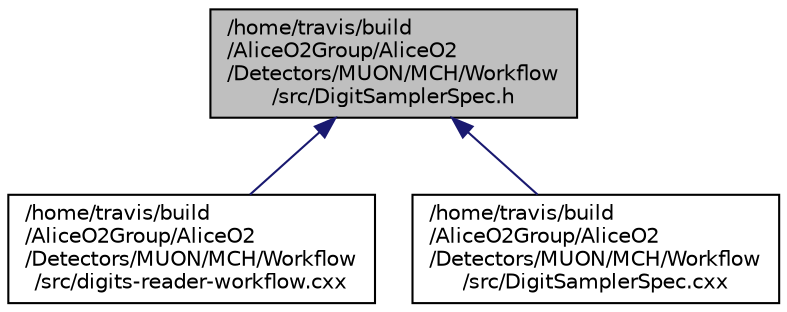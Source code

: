 digraph "/home/travis/build/AliceO2Group/AliceO2/Detectors/MUON/MCH/Workflow/src/DigitSamplerSpec.h"
{
 // INTERACTIVE_SVG=YES
  bgcolor="transparent";
  edge [fontname="Helvetica",fontsize="10",labelfontname="Helvetica",labelfontsize="10"];
  node [fontname="Helvetica",fontsize="10",shape=record];
  Node119 [label="/home/travis/build\l/AliceO2Group/AliceO2\l/Detectors/MUON/MCH/Workflow\l/src/DigitSamplerSpec.h",height=0.2,width=0.4,color="black", fillcolor="grey75", style="filled", fontcolor="black"];
  Node119 -> Node120 [dir="back",color="midnightblue",fontsize="10",style="solid",fontname="Helvetica"];
  Node120 [label="/home/travis/build\l/AliceO2Group/AliceO2\l/Detectors/MUON/MCH/Workflow\l/src/digits-reader-workflow.cxx",height=0.2,width=0.4,color="black",URL="$d3/dc4/MUON_2MCH_2Workflow_2src_2digits-reader-workflow_8cxx.html"];
  Node119 -> Node121 [dir="back",color="midnightblue",fontsize="10",style="solid",fontname="Helvetica"];
  Node121 [label="/home/travis/build\l/AliceO2Group/AliceO2\l/Detectors/MUON/MCH/Workflow\l/src/DigitSamplerSpec.cxx",height=0.2,width=0.4,color="black",URL="$d2/d75/DigitSamplerSpec_8cxx.html",tooltip="Implementation of a data processor to read and send digits. "];
}
